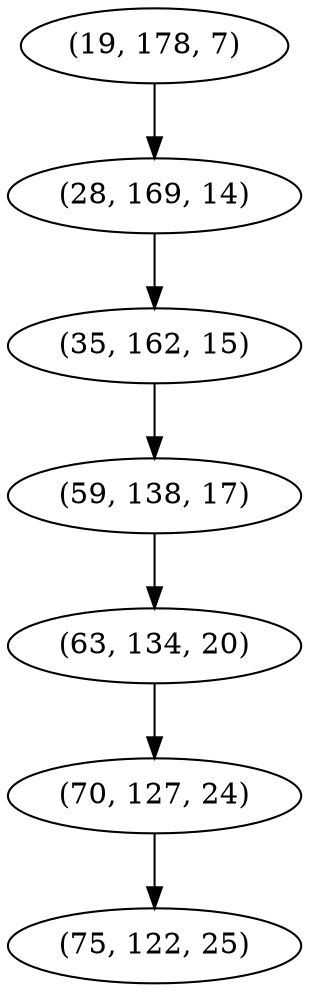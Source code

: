 digraph tree {
    "(19, 178, 7)";
    "(28, 169, 14)";
    "(35, 162, 15)";
    "(59, 138, 17)";
    "(63, 134, 20)";
    "(70, 127, 24)";
    "(75, 122, 25)";
    "(19, 178, 7)" -> "(28, 169, 14)";
    "(28, 169, 14)" -> "(35, 162, 15)";
    "(35, 162, 15)" -> "(59, 138, 17)";
    "(59, 138, 17)" -> "(63, 134, 20)";
    "(63, 134, 20)" -> "(70, 127, 24)";
    "(70, 127, 24)" -> "(75, 122, 25)";
}
